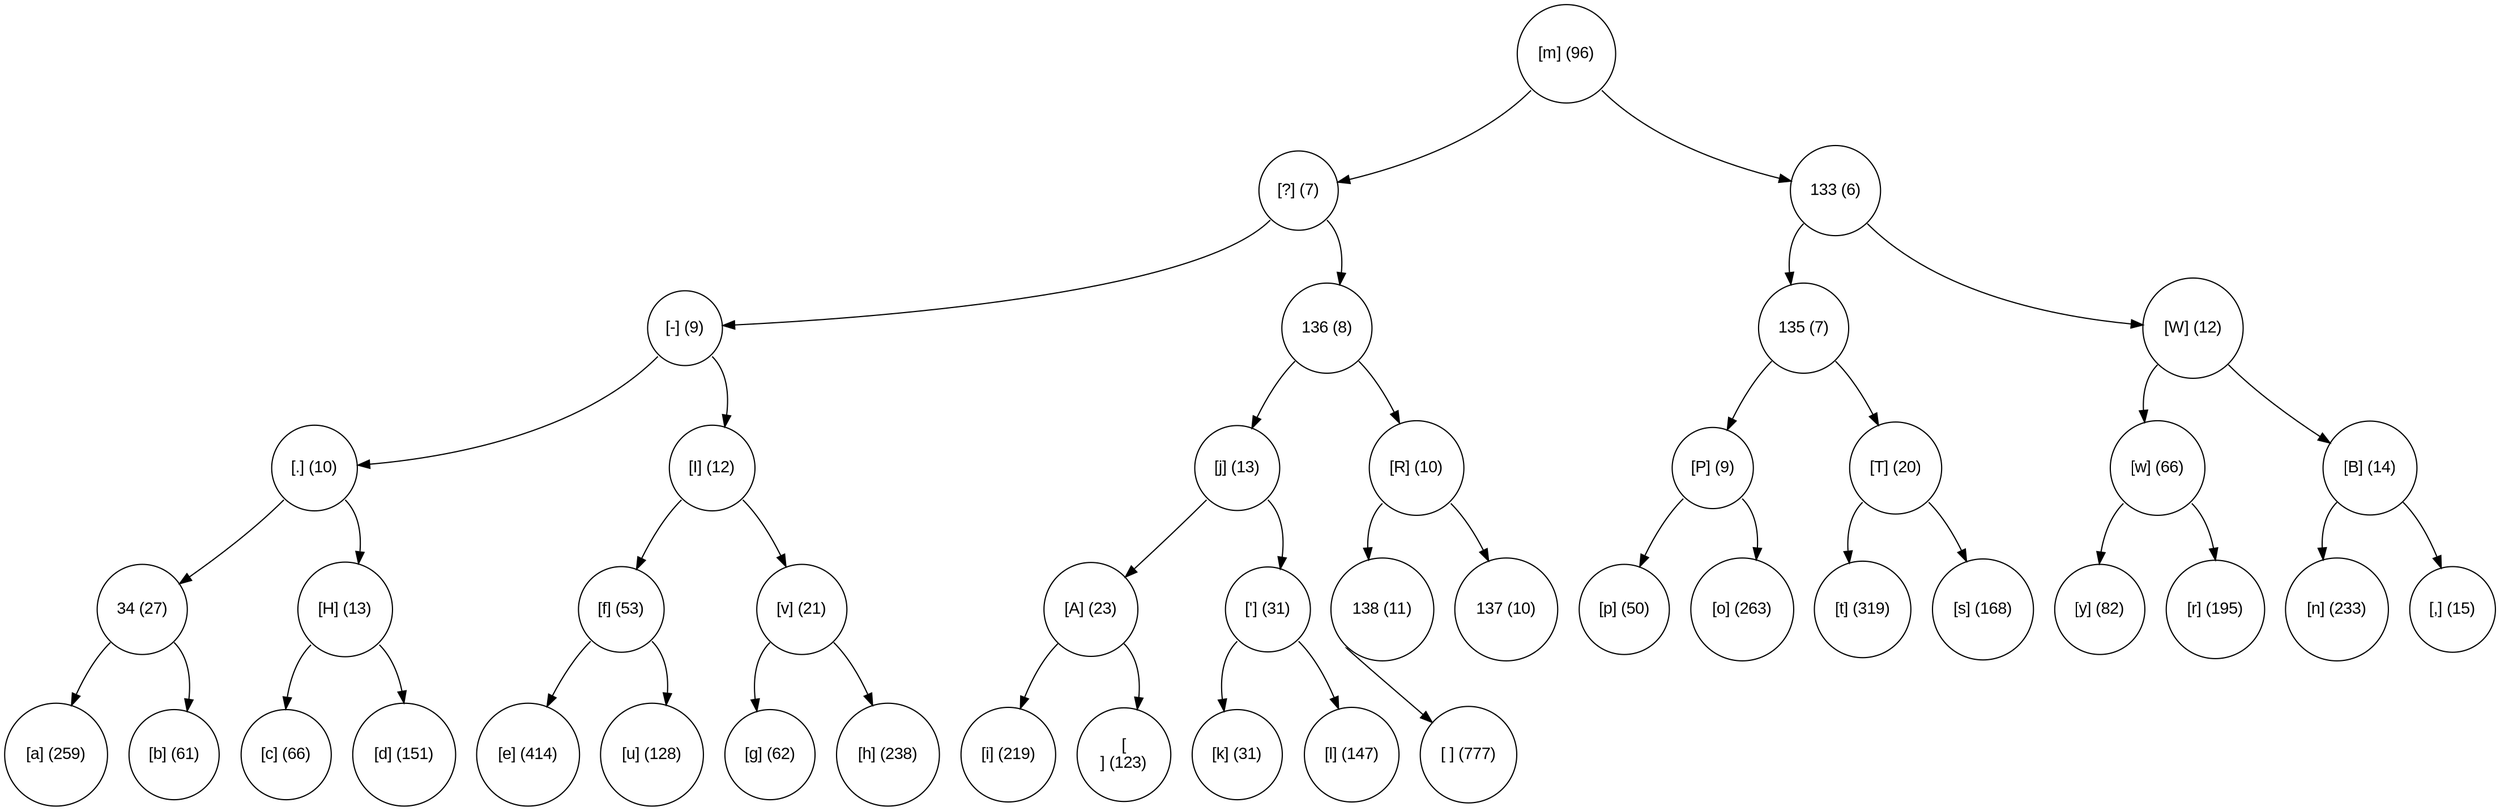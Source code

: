digraph move_down {
	node [fontname="Arial", shape="circle", width=0.5]; 

	0 [label = "[m] (96)"];
	0:sw -> 1;
	1 [label = "[?] (7)"];
	1:sw -> 3;
	3 [label = "[-] (9)"];
	3:sw -> 7;
	7 [label = "[.] (10)"];
	7:sw -> 15;
	15 [label = "34 (27)"];
	15:sw -> 31;
	31 [label = "[a] (259)"];
	15:se -> 32;
	32 [label = "[b] (61)"];
	7:se -> 16;
	16 [label = "[H] (13)"];
	16:sw -> 33;
	33 [label = "[c] (66)"];
	16:se -> 34;
	34 [label = "[d] (151)"];
	3:se -> 8;
	8 [label = "[I] (12)"];
	8:sw -> 17;
	17 [label = "[f] (53)"];
	17:sw -> 35;
	35 [label = "[e] (414)"];
	17:se -> 36;
	36 [label = "[u] (128)"];
	8:se -> 18;
	18 [label = "[v] (21)"];
	18:sw -> 37;
	37 [label = "[g] (62)"];
	18:se -> 38;
	38 [label = "[h] (238)"];
	1:se -> 4;
	4 [label = "136 (8)"];
	4:sw -> 9;
	9 [label = "[j] (13)"];
	9:sw -> 19;
	19 [label = "[A] (23)"];
	19:sw -> 39;
	39 [label = "[i] (219)"];
	19:se -> 40;
	40 [label = "[
] (123)"];
	9:se -> 20;
	20 [label = "['] (31)"];
	20:sw -> 41;
	41 [label = "[k] (31)"];
	20:se -> 42;
	42 [label = "[l] (147)"];
	4:se -> 10;
	10 [label = "[R] (10)"];
	10:sw -> 21;
	21 [label = "138 (11)"];
	21:sw -> 43;
	43 [label = "[ ] (777)"];
	10:se -> 22;
	22 [label = "137 (10)"];
	0:se -> 2;
	2 [label = "133 (6)"];
	2:sw -> 5;
	5 [label = "135 (7)"];
	5:sw -> 11;
	11 [label = "[P] (9)"];
	11:sw -> 23;
	23 [label = "[p] (50)"];
	11:se -> 24;
	24 [label = "[o] (263)"];
	5:se -> 12;
	12 [label = "[T] (20)"];
	12:sw -> 25;
	25 [label = "[t] (319)"];
	12:se -> 26;
	26 [label = "[s] (168)"];
	2:se -> 6;
	6 [label = "[W] (12)"];
	6:sw -> 13;
	13 [label = "[w] (66)"];
	13:sw -> 27;
	27 [label = "[y] (82)"];
	13:se -> 28;
	28 [label = "[r] (195)"];
	6:se -> 14;
	14 [label = "[B] (14)"];
	14:sw -> 29;
	29 [label = "[n] (233)"];
	14:se -> 30;
	30 [label = "[,] (15)"];
}
